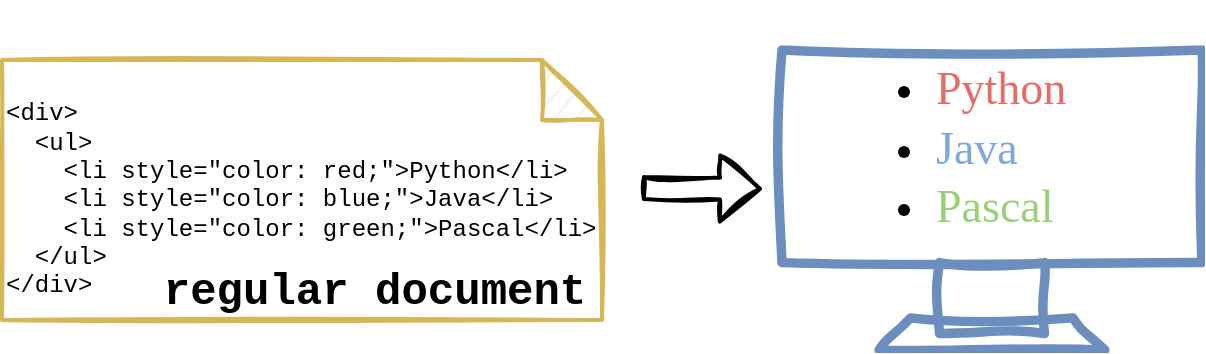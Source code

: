 <mxfile version="20.3.0" type="device" pages="2"><diagram id="Y7cPlOZqBGGM1Q759nMy" name="Page-1"><mxGraphModel dx="469" dy="297" grid="1" gridSize="10" guides="1" tooltips="1" connect="1" arrows="1" fold="1" page="1" pageScale="1" pageWidth="850" pageHeight="1100" math="0" shadow="0"><root><mxCell id="0"/><mxCell id="1" parent="0"/><mxCell id="52W695x4yDbPkBaHavlx-1" value="" style="verticalAlign=top;verticalLabelPosition=bottom;labelPosition=center;align=center;html=1;outlineConnect=0;fillColor=none;strokeColor=#6c8ebf;gradientDirection=north;strokeWidth=2;shape=mxgraph.networks.monitor;fontFamily=Courier New;sketch=1;curveFitting=0;jiggle=2;noLabel=1;disableMultiStroke=1;disableMultiStrokeFill=1;dashOffset=0;dashGap=0;zigzagOffset=0;hachureAngle=-41;fillWeight=0;hachureGap=0;" vertex="1" parent="1"><mxGeometry x="430" y="85" width="210" height="150" as="geometry"/></mxCell><mxCell id="4yHv9b0zbRI26YBW2Wwr-2" value="" style="shape=note;whiteSpace=wrap;html=1;backgroundOutline=1;darkOpacity=0.05;sketch=1;fillColor=none;strokeColor=#d6b656;strokeWidth=2;" parent="1" vertex="1"><mxGeometry x="40" y="90" width="300" height="130" as="geometry"/></mxCell><mxCell id="4yHv9b0zbRI26YBW2Wwr-3" value="regular document" style="text;html=1;align=center;verticalAlign=middle;resizable=0;points=[];autosize=1;strokeColor=none;fillColor=none;fontFamily=Courier New;fontStyle=1;fontSize=22;" parent="1" vertex="1"><mxGeometry x="111" y="187" width="230" height="40" as="geometry"/></mxCell><mxCell id="4yHv9b0zbRI26YBW2Wwr-15" value="&amp;lt;div&amp;gt;&lt;br&gt;&amp;nbsp; &amp;lt;ul&amp;gt;&lt;br&gt;&amp;nbsp; &amp;nbsp; &amp;lt;li style=&quot;color: red;&quot;&amp;gt;Python&amp;lt;/li&amp;gt;&lt;br&gt;&amp;nbsp; &amp;nbsp; &amp;lt;li style=&quot;color: blue;&quot;&amp;gt;Java&amp;lt;/li&amp;gt;&lt;br&gt;&amp;nbsp; &amp;nbsp; &amp;lt;li style=&quot;color: green;&quot;&amp;gt;Pascal&amp;lt;/li&amp;gt;&lt;br&gt;&amp;nbsp; &amp;lt;/ul&amp;gt;&lt;br&gt;&amp;lt;/div&amp;gt;" style="text;html=1;strokeColor=none;fillColor=none;align=left;verticalAlign=middle;whiteSpace=wrap;rounded=0;sketch=0;strokeWidth=2;fontFamily=Courier New;" parent="1" vertex="1"><mxGeometry x="40" y="90" width="390" height="140" as="geometry"/></mxCell><mxCell id="4yHv9b0zbRI26YBW2Wwr-31" value="&lt;ul style=&quot;font-size: 23px;&quot;&gt;&lt;li&gt;&lt;font face=&quot;Comic Sans MS&quot; style=&quot;font-size: 23px;&quot; color=&quot;#ea6b66&quot;&gt;Python&lt;/font&gt;&lt;/li&gt;&lt;li&gt;&lt;font face=&quot;Comic Sans MS&quot; style=&quot;font-size: 23px;&quot; color=&quot;#7ea6e0&quot;&gt;Java&lt;/font&gt;&lt;/li&gt;&lt;li&gt;&lt;font face=&quot;Comic Sans MS&quot; color=&quot;#97d077&quot; style=&quot;font-size: 23px;&quot;&gt;Pascal&lt;/font&gt;&lt;/li&gt;&lt;/ul&gt;" style="text;html=1;align=left;verticalAlign=middle;resizable=0;points=[];autosize=1;strokeColor=none;fillColor=none;fontFamily=Courier New;" parent="1" vertex="1"><mxGeometry x="465" y="60" width="140" height="150" as="geometry"/></mxCell><mxCell id="4yHv9b0zbRI26YBW2Wwr-32" value="" style="shape=flexArrow;endArrow=classic;html=1;rounded=0;fontFamily=Courier New;sketch=1;curveFitting=1;jiggle=2;strokeWidth=2;" parent="1" edge="1"><mxGeometry width="50" height="50" relative="1" as="geometry"><mxPoint x="360" y="154" as="sourcePoint"/><mxPoint x="420" y="154.41" as="targetPoint"/></mxGeometry></mxCell></root></mxGraphModel></diagram><diagram id="rwn3YN-fkuz9xyITseW4" name="Page-2"><mxGraphModel dx="324" dy="205" grid="1" gridSize="10" guides="1" tooltips="1" connect="1" arrows="1" fold="1" page="1" pageScale="1" pageWidth="1169" pageHeight="827" math="0" shadow="0"><root><mxCell id="0"/><mxCell id="1" parent="0"/><mxCell id="mzjOebiEjbRYOBgUqi9G-1" value="" style="rounded=0;whiteSpace=wrap;html=1;sketch=1;strokeColor=default;strokeWidth=2;fontFamily=Courier New;fillColor=#E6E6E6;" parent="1" vertex="1"><mxGeometry x="460" y="50" width="340" height="170" as="geometry"/></mxCell><mxCell id="mzjOebiEjbRYOBgUqi9G-2" value="" style="shape=note;whiteSpace=wrap;html=1;backgroundOutline=1;darkOpacity=0.05;sketch=1;fillColor=none;strokeColor=#d6b656;strokeWidth=2;" parent="1" vertex="1"><mxGeometry x="40" y="40" width="330" height="180" as="geometry"/></mxCell><mxCell id="mzjOebiEjbRYOBgUqi9G-3" value="&amp;lt;div&amp;gt;&lt;br&gt;&amp;nbsp; &amp;lt;/script src=&quot;DoDataGeneration.pseudo&quot;&amp;gt;&amp;nbsp;&lt;br&gt;&amp;lt;/div&amp;gt;" style="text;html=1;align=left;verticalAlign=middle;resizable=0;points=[];autosize=1;strokeColor=none;fillColor=none;fontFamily=Courier New;" parent="1" vertex="1"><mxGeometry x="50" y="100" width="330" height="60" as="geometry"/></mxCell><mxCell id="mzjOebiEjbRYOBgUqi9G-4" value="" style="shape=flexArrow;endArrow=classic;html=1;rounded=0;fontFamily=Courier New;sketch=1;curveFitting=1;jiggle=2;strokeWidth=2;" parent="1" edge="1"><mxGeometry width="50" height="50" relative="1" as="geometry"><mxPoint x="390" y="130" as="sourcePoint"/><mxPoint x="450" y="129.76" as="targetPoint"/></mxGeometry></mxCell><mxCell id="mzjOebiEjbRYOBgUqi9G-5" value="data = {&quot;Python&quot;, &quot;Java&quot;, &quot;Pascal&quot;};&lt;br&gt;&lt;br style=&quot;font-size: 14px;&quot;&gt;foreach Programming Language in data:&lt;br style=&quot;font-size: 14px;&quot;&gt;add a &amp;lt;li&amp;gt; to &amp;lt;ul&amp;gt;, color every item&lt;br style=&quot;font-size: 14px;&quot;&gt;according to the language's popularity" style="text;html=1;align=left;verticalAlign=middle;resizable=0;points=[];autosize=1;strokeColor=none;fillColor=none;fontFamily=Courier New;fontSize=14;fontStyle=1" parent="1" vertex="1"><mxGeometry x="470" y="80" width="340" height="100" as="geometry"/></mxCell><mxCell id="mzjOebiEjbRYOBgUqi9G-6" value="&lt;b style=&quot;font-size: 22px;&quot;&gt;data based document&lt;/b&gt;" style="text;html=1;align=center;verticalAlign=middle;resizable=0;points=[];autosize=1;strokeColor=none;fillColor=none;fontFamily=Courier New;fontSize=22;" parent="1" vertex="1"><mxGeometry x="100" y="180" width="270" height="40" as="geometry"/></mxCell><mxCell id="mzjOebiEjbRYOBgUqi9G-10" value="" style="shape=flexArrow;endArrow=classic;html=1;rounded=0;fontFamily=Courier New;sketch=1;curveFitting=1;jiggle=2;strokeWidth=2;" parent="1" edge="1"><mxGeometry width="50" height="50" relative="1" as="geometry"><mxPoint x="820" y="130" as="sourcePoint"/><mxPoint x="880" y="129.41" as="targetPoint"/></mxGeometry></mxCell><mxCell id="mzjOebiEjbRYOBgUqi9G-11" value="" style="verticalAlign=top;verticalLabelPosition=bottom;labelPosition=center;align=center;html=1;outlineConnect=0;fillColor=none;strokeColor=#6c8ebf;gradientDirection=north;strokeWidth=2;shape=mxgraph.networks.monitor;fontFamily=Courier New;sketch=1;curveFitting=1;jiggle=2;noLabel=1;disableMultiStroke=1;disableMultiStrokeFill=1;dashOffset=0;dashGap=0;zigzagOffset=0;hachureAngle=-41;fillWeight=0;hachureGap=0;" parent="1" vertex="1"><mxGeometry x="890" y="50" width="210" height="160" as="geometry"/></mxCell><mxCell id="mzjOebiEjbRYOBgUqi9G-12" value="&lt;ul style=&quot;font-size: 23px;&quot;&gt;&lt;li&gt;&lt;font face=&quot;Comic Sans MS&quot; style=&quot;font-size: 23px;&quot; color=&quot;#ea6b66&quot;&gt;Python&lt;/font&gt;&lt;/li&gt;&lt;li&gt;&lt;font face=&quot;Comic Sans MS&quot; style=&quot;font-size: 23px;&quot; color=&quot;#7ea6e0&quot;&gt;Java&lt;/font&gt;&lt;/li&gt;&lt;li&gt;&lt;font face=&quot;Comic Sans MS&quot; color=&quot;#97d077&quot; style=&quot;font-size: 23px;&quot;&gt;Pascal&lt;/font&gt;&lt;/li&gt;&lt;/ul&gt;" style="text;html=1;align=left;verticalAlign=middle;resizable=0;points=[];autosize=1;strokeColor=none;fillColor=none;fontFamily=Courier New;" parent="1" vertex="1"><mxGeometry x="925" y="30" width="140" height="150" as="geometry"/></mxCell><mxCell id="Yruh4qoVRdka5yzycFDn-5" value="" style="verticalLabelPosition=bottom;html=1;verticalAlign=top;align=center;strokeColor=#314354;fillColor=#647687;shape=mxgraph.azure.worker_role;sketch=1;fillWeight=0;hachureAngle=-41;disableMultiStroke=1;disableMultiStrokeFill=1;sketchStyle=comic;fontSize=14;fontColor=#ffffff;" vertex="1" parent="1"><mxGeometry x="750" y="185" width="40" height="30" as="geometry"/></mxCell></root></mxGraphModel></diagram></mxfile>